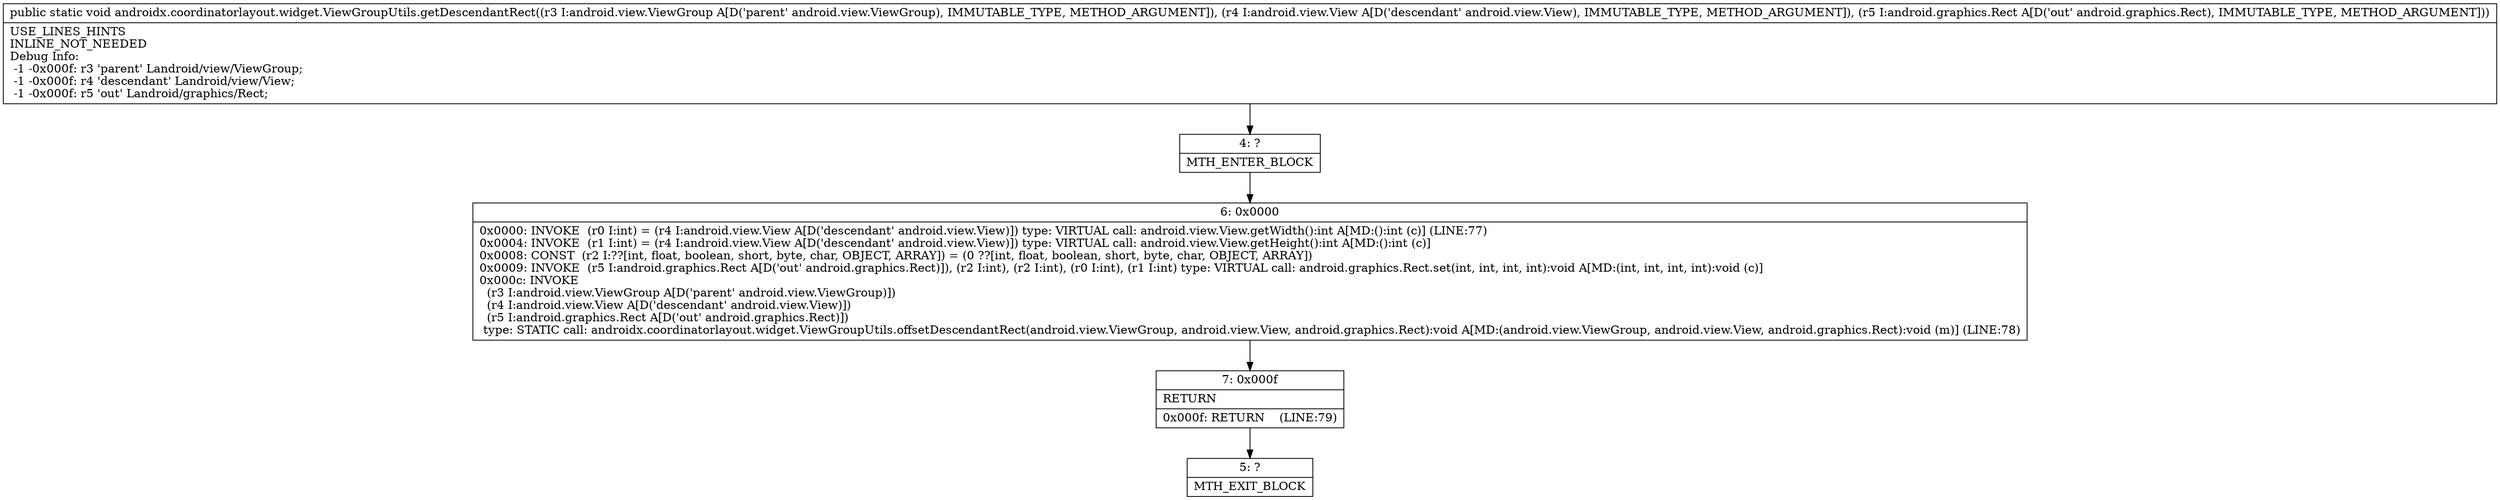 digraph "CFG forandroidx.coordinatorlayout.widget.ViewGroupUtils.getDescendantRect(Landroid\/view\/ViewGroup;Landroid\/view\/View;Landroid\/graphics\/Rect;)V" {
Node_4 [shape=record,label="{4\:\ ?|MTH_ENTER_BLOCK\l}"];
Node_6 [shape=record,label="{6\:\ 0x0000|0x0000: INVOKE  (r0 I:int) = (r4 I:android.view.View A[D('descendant' android.view.View)]) type: VIRTUAL call: android.view.View.getWidth():int A[MD:():int (c)] (LINE:77)\l0x0004: INVOKE  (r1 I:int) = (r4 I:android.view.View A[D('descendant' android.view.View)]) type: VIRTUAL call: android.view.View.getHeight():int A[MD:():int (c)]\l0x0008: CONST  (r2 I:??[int, float, boolean, short, byte, char, OBJECT, ARRAY]) = (0 ??[int, float, boolean, short, byte, char, OBJECT, ARRAY]) \l0x0009: INVOKE  (r5 I:android.graphics.Rect A[D('out' android.graphics.Rect)]), (r2 I:int), (r2 I:int), (r0 I:int), (r1 I:int) type: VIRTUAL call: android.graphics.Rect.set(int, int, int, int):void A[MD:(int, int, int, int):void (c)]\l0x000c: INVOKE  \l  (r3 I:android.view.ViewGroup A[D('parent' android.view.ViewGroup)])\l  (r4 I:android.view.View A[D('descendant' android.view.View)])\l  (r5 I:android.graphics.Rect A[D('out' android.graphics.Rect)])\l type: STATIC call: androidx.coordinatorlayout.widget.ViewGroupUtils.offsetDescendantRect(android.view.ViewGroup, android.view.View, android.graphics.Rect):void A[MD:(android.view.ViewGroup, android.view.View, android.graphics.Rect):void (m)] (LINE:78)\l}"];
Node_7 [shape=record,label="{7\:\ 0x000f|RETURN\l|0x000f: RETURN    (LINE:79)\l}"];
Node_5 [shape=record,label="{5\:\ ?|MTH_EXIT_BLOCK\l}"];
MethodNode[shape=record,label="{public static void androidx.coordinatorlayout.widget.ViewGroupUtils.getDescendantRect((r3 I:android.view.ViewGroup A[D('parent' android.view.ViewGroup), IMMUTABLE_TYPE, METHOD_ARGUMENT]), (r4 I:android.view.View A[D('descendant' android.view.View), IMMUTABLE_TYPE, METHOD_ARGUMENT]), (r5 I:android.graphics.Rect A[D('out' android.graphics.Rect), IMMUTABLE_TYPE, METHOD_ARGUMENT]))  | USE_LINES_HINTS\lINLINE_NOT_NEEDED\lDebug Info:\l  \-1 \-0x000f: r3 'parent' Landroid\/view\/ViewGroup;\l  \-1 \-0x000f: r4 'descendant' Landroid\/view\/View;\l  \-1 \-0x000f: r5 'out' Landroid\/graphics\/Rect;\l}"];
MethodNode -> Node_4;Node_4 -> Node_6;
Node_6 -> Node_7;
Node_7 -> Node_5;
}

